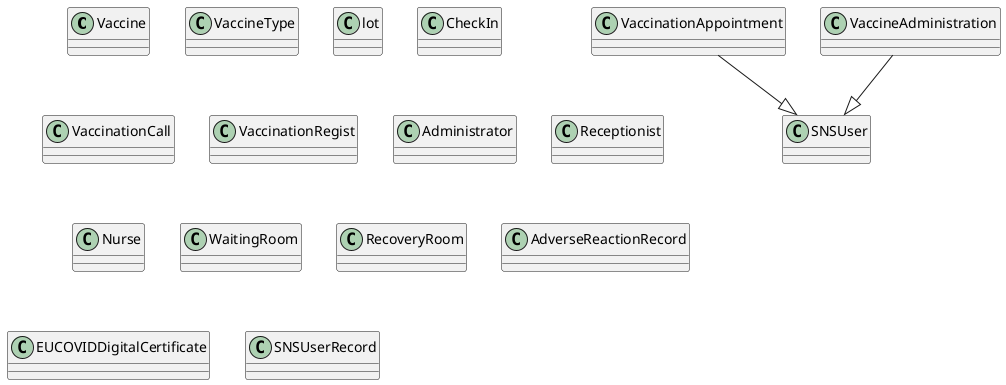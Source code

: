 @startuml
'skinparam monochrome true
'skinparam shadowing false

class Vaccine {

}

class VaccineType{
}

class lot {
}

class VaccinationAppointment {
}

class CheckIn{
}

class VaccinationCall{
}

class VaccineAdministration {
}

class VaccinationRegist {
}

class Administrator {
}

class Receptionist {
}

class Nurse {
}

class SNSUser {
}

class WaitingRoom {
}

class RecoveryRoom {
}

class AdverseReactionRecord {
}

class EUCOVIDDigitalCertificate {
}

class SNSUserRecord {
}

' Relationships
VaccinationAppointment --|> SNSUser
VaccineAdministration --|> SNSUser



@enduml
